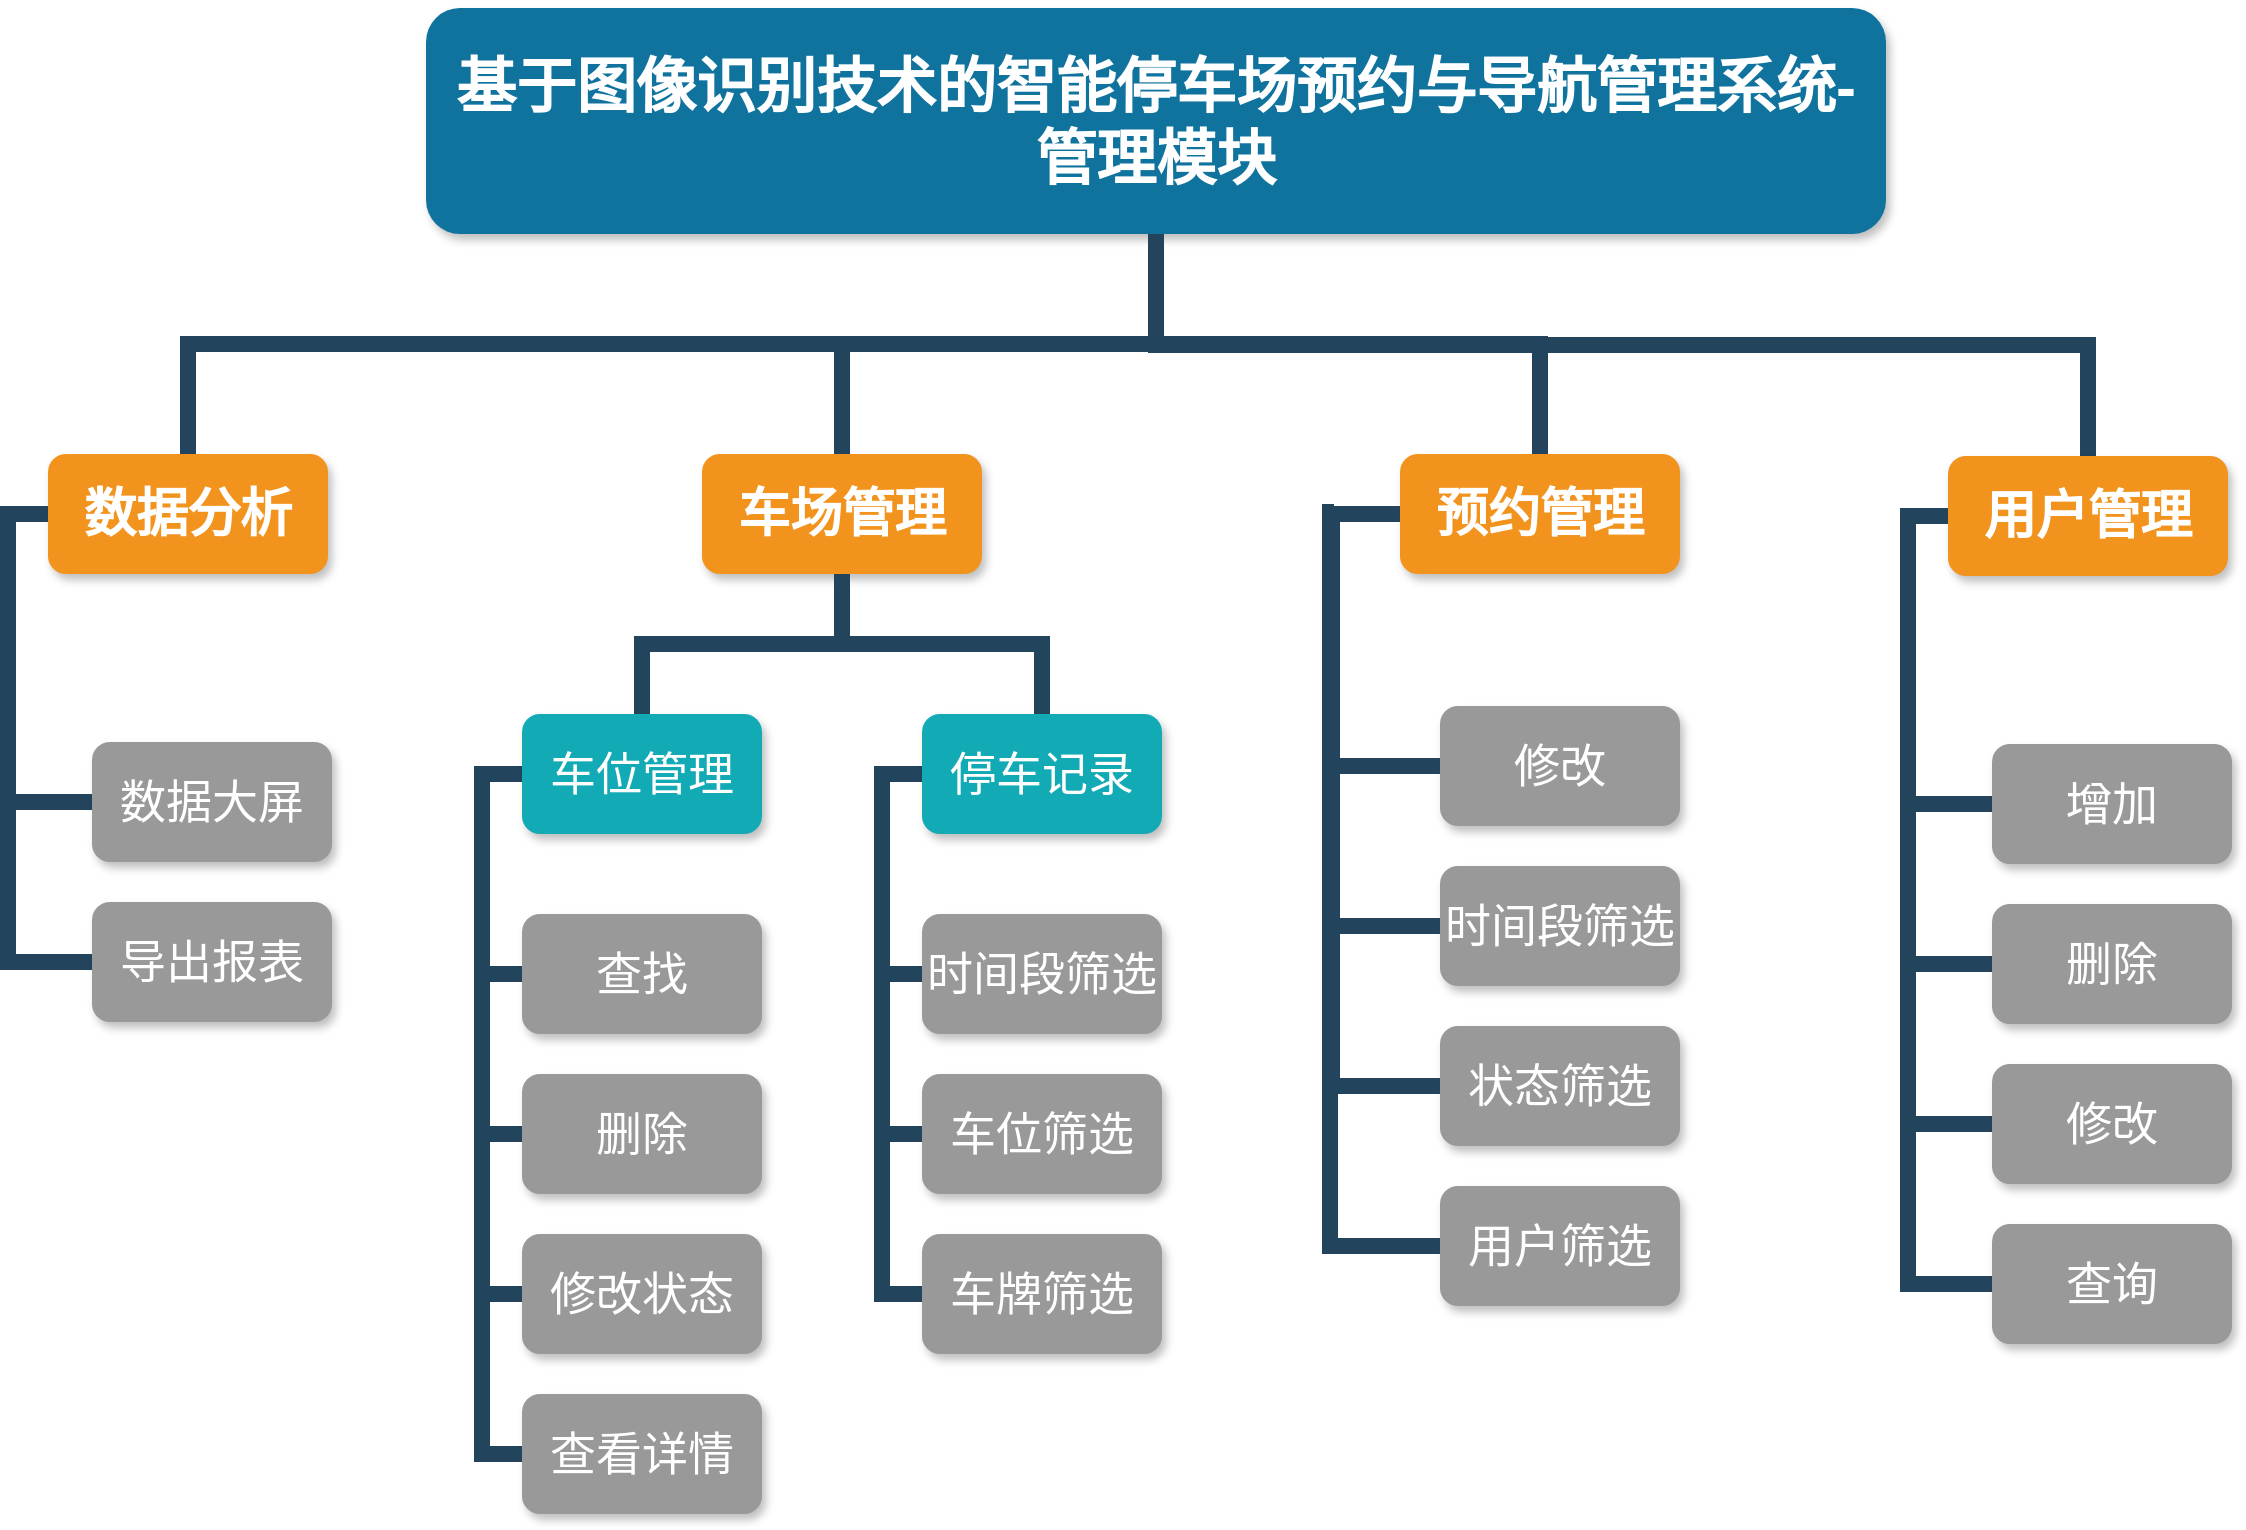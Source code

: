 <mxfile version="24.4.0" type="github">
  <diagram name="Page-1" id="64c3da0e-402f-94eb-ee01-a36477274f13">
    <mxGraphModel dx="1266" dy="1723" grid="0" gridSize="10" guides="1" tooltips="1" connect="1" arrows="1" fold="1" page="0" pageScale="1" pageWidth="1169" pageHeight="826" background="none" math="0" shadow="0">
      <root>
        <mxCell id="0" />
        <mxCell id="1" parent="0" />
        <mxCell id="2" value="基于图像识别技术的智能停车场预约与导航管理系统-管理模块" style="whiteSpace=wrap;rounded=1;shadow=1;fillColor=#10739E;strokeColor=none;fontColor=#FFFFFF;fontStyle=1;fontSize=30;" parent="1" vertex="1">
          <mxGeometry x="783" y="-53" width="730" height="113" as="geometry" />
        </mxCell>
        <mxCell id="4" value="数据分析" style="whiteSpace=wrap;rounded=1;fillColor=#F2931E;strokeColor=none;shadow=1;fontColor=#FFFFFF;fontStyle=1;fontSize=26;" parent="1" vertex="1">
          <mxGeometry x="594" y="170.0" width="140" height="60" as="geometry" />
        </mxCell>
        <mxCell id="6" value="车场管理" style="whiteSpace=wrap;rounded=1;fillColor=#F2931E;strokeColor=none;shadow=1;fontColor=#FFFFFF;fontStyle=1;fontSize=26;" parent="1" vertex="1">
          <mxGeometry x="921" y="170.0" width="140" height="60" as="geometry" />
        </mxCell>
        <mxCell id="7" value="预约管理" style="whiteSpace=wrap;rounded=1;fillColor=#F2931E;strokeColor=none;shadow=1;fontColor=#FFFFFF;fontStyle=1;fontSize=26;" parent="1" vertex="1">
          <mxGeometry x="1270" y="170.0" width="140" height="60" as="geometry" />
        </mxCell>
        <mxCell id="45" value="数据大屏" style="whiteSpace=wrap;rounded=1;fillColor=#999999;strokeColor=none;shadow=1;fontColor=#FFFFFF;fontStyle=0;fontSize=23;" parent="1" vertex="1">
          <mxGeometry x="616.0" y="314.0" width="120" height="60" as="geometry" />
        </mxCell>
        <mxCell id="46" value="导出报表" style="whiteSpace=wrap;rounded=1;fillColor=#999999;strokeColor=none;shadow=1;fontColor=#FFFFFF;fontStyle=0;fontSize=23;" parent="1" vertex="1">
          <mxGeometry x="616.0" y="394.0" width="120" height="60" as="geometry" />
        </mxCell>
        <mxCell id="118" value="" style="edgeStyle=elbowEdgeStyle;elbow=horizontal;rounded=0;fontColor=#000000;endArrow=none;endFill=0;strokeWidth=8;strokeColor=#23445D;exitX=0;exitY=0.5;exitDx=0;exitDy=0;" parent="1" source="4" target="45" edge="1">
          <mxGeometry width="100" height="100" relative="1" as="geometry">
            <mxPoint x="616" y="244.0" as="sourcePoint" />
            <mxPoint x="606.0" y="344" as="targetPoint" />
            <Array as="points">
              <mxPoint x="574" y="280" />
            </Array>
          </mxGeometry>
        </mxCell>
        <mxCell id="119" value="" style="edgeStyle=elbowEdgeStyle;elbow=horizontal;rounded=0;fontColor=#000000;endArrow=none;endFill=0;strokeWidth=8;strokeColor=#23445D;" parent="1" target="46" edge="1">
          <mxGeometry width="100" height="100" relative="1" as="geometry">
            <mxPoint x="584" y="200" as="sourcePoint" />
            <mxPoint x="606.0" y="424" as="targetPoint" />
            <Array as="points">
              <mxPoint x="574" y="320" />
            </Array>
          </mxGeometry>
        </mxCell>
        <mxCell id="133" value="车位管理" style="whiteSpace=wrap;rounded=1;fillColor=#12AAB5;strokeColor=none;shadow=1;fontColor=#FFFFFF;fontSize=23;" parent="1" vertex="1">
          <mxGeometry x="831.0" y="300.0" width="120" height="60" as="geometry" />
        </mxCell>
        <mxCell id="134" value="停车记录" style="whiteSpace=wrap;rounded=1;fillColor=#12AAB5;strokeColor=none;shadow=1;fontColor=#FFFFFF;fontSize=23;" parent="1" vertex="1">
          <mxGeometry x="1031.0" y="300.0" width="120" height="60" as="geometry" />
        </mxCell>
        <mxCell id="135" value="查找" style="whiteSpace=wrap;rounded=1;fillColor=#999999;strokeColor=none;shadow=1;fontColor=#FFFFFF;fontStyle=0;fontSize=23;" parent="1" vertex="1">
          <mxGeometry x="831.0" y="400.0" width="120" height="60" as="geometry" />
        </mxCell>
        <mxCell id="136" value="删除" style="whiteSpace=wrap;rounded=1;fillColor=#999999;strokeColor=none;shadow=1;fontColor=#FFFFFF;fontStyle=0;fontSize=23;" parent="1" vertex="1">
          <mxGeometry x="831.0" y="480.0" width="120" height="60" as="geometry" />
        </mxCell>
        <mxCell id="137" value="修改状态" style="whiteSpace=wrap;rounded=1;fillColor=#999999;strokeColor=none;shadow=1;fontColor=#FFFFFF;fontStyle=0;fontSize=23;" parent="1" vertex="1">
          <mxGeometry x="831.0" y="560.0" width="120" height="60" as="geometry" />
        </mxCell>
        <mxCell id="138" value="查看详情" style="whiteSpace=wrap;rounded=1;fillColor=#999999;strokeColor=none;shadow=1;fontColor=#FFFFFF;fontStyle=0;fontSize=23;" parent="1" vertex="1">
          <mxGeometry x="831" y="640.0" width="120" height="60" as="geometry" />
        </mxCell>
        <mxCell id="140" value="时间段筛选" style="whiteSpace=wrap;rounded=1;fillColor=#999999;strokeColor=none;shadow=1;fontColor=#FFFFFF;fontStyle=0;fontSize=23;" parent="1" vertex="1">
          <mxGeometry x="1031.0" y="400.0" width="120" height="60" as="geometry" />
        </mxCell>
        <mxCell id="141" value="车位筛选" style="whiteSpace=wrap;rounded=1;fillColor=#999999;strokeColor=none;shadow=1;fontColor=#FFFFFF;fontStyle=0;fontSize=23;" parent="1" vertex="1">
          <mxGeometry x="1031.0" y="480.0" width="120" height="60" as="geometry" />
        </mxCell>
        <mxCell id="142" value="车牌筛选" style="whiteSpace=wrap;rounded=1;fillColor=#999999;strokeColor=none;shadow=1;fontColor=#FFFFFF;fontStyle=0;fontSize=23;" parent="1" vertex="1">
          <mxGeometry x="1031.0" y="560.0" width="120" height="60" as="geometry" />
        </mxCell>
        <mxCell id="145" value="" style="edgeStyle=elbowEdgeStyle;elbow=horizontal;rounded=0;fontColor=#000000;endArrow=none;endFill=0;strokeWidth=8;strokeColor=#23445D;fontSize=23;" parent="1" source="133" target="135" edge="1">
          <mxGeometry width="100" height="100" relative="1" as="geometry">
            <mxPoint x="811" y="330.0" as="sourcePoint" />
            <mxPoint x="821.0" y="430" as="targetPoint" />
            <Array as="points">
              <mxPoint x="811" y="380" />
            </Array>
          </mxGeometry>
        </mxCell>
        <mxCell id="146" value="" style="edgeStyle=elbowEdgeStyle;elbow=horizontal;rounded=0;fontColor=#000000;endArrow=none;endFill=0;strokeWidth=8;strokeColor=#23445D;fontSize=23;" parent="1" source="133" target="136" edge="1">
          <mxGeometry width="100" height="100" relative="1" as="geometry">
            <mxPoint x="821" y="330" as="sourcePoint" />
            <mxPoint x="821.0" y="510" as="targetPoint" />
            <Array as="points">
              <mxPoint x="811" y="420" />
            </Array>
          </mxGeometry>
        </mxCell>
        <mxCell id="148" value="" style="edgeStyle=elbowEdgeStyle;elbow=horizontal;rounded=0;fontColor=#000000;endArrow=none;endFill=0;strokeWidth=8;strokeColor=#23445D;fontSize=23;" parent="1" source="133" target="138" edge="1">
          <mxGeometry width="100" height="100" relative="1" as="geometry">
            <mxPoint x="821" y="330" as="sourcePoint" />
            <mxPoint x="821" y="670" as="targetPoint" />
            <Array as="points">
              <mxPoint x="811" y="500" />
            </Array>
          </mxGeometry>
        </mxCell>
        <mxCell id="149" value="" style="edgeStyle=elbowEdgeStyle;elbow=horizontal;rounded=0;fontColor=#000000;endArrow=none;endFill=0;strokeWidth=8;strokeColor=#23445D;fontSize=23;" parent="1" source="133" target="137" edge="1">
          <mxGeometry width="100" height="100" relative="1" as="geometry">
            <mxPoint x="821" y="330" as="sourcePoint" />
            <mxPoint x="821.0" y="590" as="targetPoint" />
            <Array as="points">
              <mxPoint x="811" y="470" />
            </Array>
          </mxGeometry>
        </mxCell>
        <mxCell id="150" value="" style="edgeStyle=elbowEdgeStyle;elbow=horizontal;rounded=0;fontColor=#000000;endArrow=none;endFill=0;strokeWidth=8;strokeColor=#23445D;fontSize=23;" parent="1" source="134" target="140" edge="1">
          <mxGeometry width="100" height="100" relative="1" as="geometry">
            <mxPoint x="1001" y="330.0" as="sourcePoint" />
            <mxPoint x="1011.0" y="430" as="targetPoint" />
            <Array as="points">
              <mxPoint x="1011" y="380" />
            </Array>
          </mxGeometry>
        </mxCell>
        <mxCell id="151" value="" style="edgeStyle=elbowEdgeStyle;elbow=horizontal;rounded=0;fontColor=#000000;endArrow=none;endFill=0;strokeWidth=8;strokeColor=#23445D;fontSize=23;" parent="1" source="134" target="141" edge="1">
          <mxGeometry width="100" height="100" relative="1" as="geometry">
            <mxPoint x="1011" y="330" as="sourcePoint" />
            <mxPoint x="1011.0" y="510" as="targetPoint" />
            <Array as="points">
              <mxPoint x="1011" y="420" />
            </Array>
          </mxGeometry>
        </mxCell>
        <mxCell id="154" value="" style="edgeStyle=elbowEdgeStyle;elbow=horizontal;rounded=0;fontColor=#000000;endArrow=none;endFill=0;strokeWidth=8;strokeColor=#23445D;fontSize=23;" parent="1" source="134" target="142" edge="1">
          <mxGeometry width="100" height="100" relative="1" as="geometry">
            <mxPoint x="1011" y="330" as="sourcePoint" />
            <mxPoint x="1011.0" y="590" as="targetPoint" />
            <Array as="points">
              <mxPoint x="1011" y="470" />
            </Array>
          </mxGeometry>
        </mxCell>
        <mxCell id="162" value="修改" style="whiteSpace=wrap;rounded=1;fillColor=#999999;strokeColor=none;shadow=1;fontColor=#FFFFFF;fontStyle=0;fontSize=23;" parent="1" vertex="1">
          <mxGeometry x="1290.0" y="296.0" width="120" height="60" as="geometry" />
        </mxCell>
        <mxCell id="163" value="时间段筛选" style="whiteSpace=wrap;rounded=1;fillColor=#999999;strokeColor=none;shadow=1;fontColor=#FFFFFF;fontStyle=0;fontSize=23;" parent="1" vertex="1">
          <mxGeometry x="1290.0" y="376.0" width="120" height="60" as="geometry" />
        </mxCell>
        <mxCell id="164" value="状态筛选" style="whiteSpace=wrap;rounded=1;fillColor=#999999;strokeColor=none;shadow=1;fontColor=#FFFFFF;fontStyle=0;fontSize=23;" parent="1" vertex="1">
          <mxGeometry x="1290.0" y="456.0" width="120" height="60" as="geometry" />
        </mxCell>
        <mxCell id="165" value="用户筛选" style="whiteSpace=wrap;rounded=1;fillColor=#999999;strokeColor=none;shadow=1;fontColor=#FFFFFF;fontStyle=0;fontSize=23;" parent="1" vertex="1">
          <mxGeometry x="1290.0" y="536.0" width="120" height="60" as="geometry" />
        </mxCell>
        <mxCell id="172" value="" style="edgeStyle=elbowEdgeStyle;elbow=horizontal;rounded=0;fontColor=#000000;endArrow=none;endFill=0;strokeWidth=8;strokeColor=#23445D;fontSize=23;exitX=0;exitY=0.5;exitDx=0;exitDy=0;" parent="1" source="7" target="162" edge="1">
          <mxGeometry width="100" height="100" relative="1" as="geometry">
            <mxPoint x="1290.0" y="330.0" as="sourcePoint" />
            <mxPoint x="1270.0" y="430.0" as="targetPoint" />
            <Array as="points">
              <mxPoint x="1236" y="398" />
              <mxPoint x="1270" y="380.0" />
            </Array>
          </mxGeometry>
        </mxCell>
        <mxCell id="173" value="" style="edgeStyle=elbowEdgeStyle;elbow=horizontal;rounded=0;fontColor=#000000;endArrow=none;endFill=0;strokeWidth=8;strokeColor=#23445D;fontSize=23;exitX=0;exitY=0.5;exitDx=0;exitDy=0;" parent="1" source="7" target="163" edge="1">
          <mxGeometry width="100" height="100" relative="1" as="geometry">
            <mxPoint x="1290.0" y="330.0" as="sourcePoint" />
            <mxPoint x="1270.0" y="510.0" as="targetPoint" />
            <Array as="points">
              <mxPoint x="1236" y="367" />
              <mxPoint x="1270" y="420.0" />
            </Array>
          </mxGeometry>
        </mxCell>
        <mxCell id="175" value="" style="edgeStyle=elbowEdgeStyle;elbow=horizontal;rounded=0;fontColor=#000000;endArrow=none;endFill=0;strokeWidth=8;strokeColor=#23445D;fontSize=23;exitX=0;exitY=0.5;exitDx=0;exitDy=0;" parent="1" target="165" edge="1">
          <mxGeometry width="100" height="100" relative="1" as="geometry">
            <mxPoint x="1237" y="199.0" as="sourcePoint" />
            <mxPoint x="1257.0" y="669.0" as="targetPoint" />
            <Array as="points">
              <mxPoint x="1235" y="622" />
              <mxPoint x="1237" y="499.0" />
            </Array>
          </mxGeometry>
        </mxCell>
        <mxCell id="176" value="" style="edgeStyle=elbowEdgeStyle;elbow=horizontal;rounded=0;fontColor=#000000;endArrow=none;endFill=0;strokeWidth=8;strokeColor=#23445D;fontSize=23;exitX=0;exitY=0.5;exitDx=0;exitDy=0;entryX=0;entryY=0.5;entryDx=0;entryDy=0;" parent="1" source="7" target="164" edge="1">
          <mxGeometry width="100" height="100" relative="1" as="geometry">
            <mxPoint x="1360" y="330.0" as="sourcePoint" />
            <mxPoint x="1360.0" y="590.0" as="targetPoint" />
            <Array as="points">
              <mxPoint x="1236" y="406" />
            </Array>
          </mxGeometry>
        </mxCell>
        <mxCell id="221" value="" style="edgeStyle=elbowEdgeStyle;elbow=vertical;rounded=0;fontColor=#000000;endArrow=none;endFill=0;strokeWidth=8;strokeColor=#23445D;" parent="1" source="6" target="133" edge="1">
          <mxGeometry width="100" height="100" relative="1" as="geometry">
            <mxPoint x="801" y="270" as="sourcePoint" />
            <mxPoint x="901" y="170" as="targetPoint" />
          </mxGeometry>
        </mxCell>
        <mxCell id="222" value="" style="edgeStyle=elbowEdgeStyle;elbow=vertical;rounded=0;fontColor=#000000;endArrow=none;endFill=0;strokeWidth=8;strokeColor=#23445D;" parent="1" source="6" target="134" edge="1">
          <mxGeometry width="100" height="100" relative="1" as="geometry">
            <mxPoint x="1051" y="280" as="sourcePoint" />
            <mxPoint x="1151" y="180" as="targetPoint" />
          </mxGeometry>
        </mxCell>
        <mxCell id="230" value="" style="edgeStyle=elbowEdgeStyle;elbow=vertical;rounded=0;fontColor=#000000;endArrow=none;endFill=0;strokeWidth=8;strokeColor=#23445D;fontSize=22;exitX=0.5;exitY=1;exitDx=0;exitDy=0;" parent="1" source="2" target="4" edge="1">
          <mxGeometry width="100" height="100" relative="1" as="geometry">
            <mxPoint x="1178" y="110" as="sourcePoint" />
            <mxPoint x="671" y="50" as="targetPoint" />
          </mxGeometry>
        </mxCell>
        <mxCell id="231" value="" style="edgeStyle=elbowEdgeStyle;elbow=vertical;rounded=0;fontColor=#000000;endArrow=none;endFill=0;strokeWidth=8;strokeColor=#23445D;fontSize=22;exitX=0.5;exitY=1;exitDx=0;exitDy=0;" parent="1" source="2" target="6" edge="1">
          <mxGeometry width="100" height="100" relative="1" as="geometry">
            <mxPoint x="1178" y="110" as="sourcePoint" />
            <mxPoint x="681" y="60" as="targetPoint" />
          </mxGeometry>
        </mxCell>
        <mxCell id="232" value="" style="edgeStyle=elbowEdgeStyle;elbow=vertical;rounded=0;fontColor=#000000;endArrow=none;endFill=0;strokeWidth=8;strokeColor=#23445D;fontSize=22;" parent="1" source="2" target="7" edge="1">
          <mxGeometry width="100" height="100" relative="1" as="geometry">
            <mxPoint x="570" y="170" as="sourcePoint" />
            <mxPoint x="670" y="70" as="targetPoint" />
          </mxGeometry>
        </mxCell>
        <mxCell id="233" value="" style="edgeStyle=elbowEdgeStyle;elbow=vertical;rounded=0;fontColor=#000000;endArrow=none;endFill=0;strokeWidth=8;strokeColor=#23445D;entryX=0.5;entryY=0;entryDx=0;entryDy=0;fontSize=22;" parent="1" source="2" target="1YZGZxJ3yRro4QZDPijv-245" edge="1">
          <mxGeometry width="100" height="100" relative="1" as="geometry">
            <mxPoint x="580" y="180" as="sourcePoint" />
            <mxPoint x="1710" y="170" as="targetPoint" />
          </mxGeometry>
        </mxCell>
        <mxCell id="1YZGZxJ3yRro4QZDPijv-245" value="用户管理" style="whiteSpace=wrap;rounded=1;fillColor=#F2931E;strokeColor=none;shadow=1;fontColor=#FFFFFF;fontStyle=1;fontSize=26;" parent="1" vertex="1">
          <mxGeometry x="1544" y="171.0" width="140" height="60" as="geometry" />
        </mxCell>
        <mxCell id="1YZGZxJ3yRro4QZDPijv-246" value="增加" style="whiteSpace=wrap;rounded=1;fillColor=#999999;strokeColor=none;shadow=1;fontColor=#FFFFFF;fontStyle=0;fontSize=23;" parent="1" vertex="1">
          <mxGeometry x="1566.0" y="315.0" width="120" height="60" as="geometry" />
        </mxCell>
        <mxCell id="1YZGZxJ3yRro4QZDPijv-247" value="删除" style="whiteSpace=wrap;rounded=1;fillColor=#999999;strokeColor=none;shadow=1;fontColor=#FFFFFF;fontStyle=0;fontSize=23;" parent="1" vertex="1">
          <mxGeometry x="1566" y="395.0" width="120" height="60" as="geometry" />
        </mxCell>
        <mxCell id="1YZGZxJ3yRro4QZDPijv-248" value="修改" style="whiteSpace=wrap;rounded=1;fillColor=#999999;strokeColor=none;shadow=1;fontColor=#FFFFFF;fontStyle=0;fontSize=23;" parent="1" vertex="1">
          <mxGeometry x="1566.0" y="475.0" width="120" height="60" as="geometry" />
        </mxCell>
        <mxCell id="1YZGZxJ3yRro4QZDPijv-249" value="查询" style="whiteSpace=wrap;rounded=1;fillColor=#999999;strokeColor=none;shadow=1;fontColor=#FFFFFF;fontStyle=0;fontSize=23;" parent="1" vertex="1">
          <mxGeometry x="1566" y="555.0" width="120" height="60" as="geometry" />
        </mxCell>
        <mxCell id="1YZGZxJ3yRro4QZDPijv-251" value="" style="edgeStyle=elbowEdgeStyle;elbow=horizontal;rounded=0;fontColor=#000000;endArrow=none;endFill=0;strokeWidth=8;strokeColor=#23445D;exitX=0;exitY=0.5;exitDx=0;exitDy=0;" parent="1" source="1YZGZxJ3yRro4QZDPijv-245" target="1YZGZxJ3yRro4QZDPijv-246" edge="1">
          <mxGeometry width="100" height="100" relative="1" as="geometry">
            <mxPoint x="1566" y="245.0" as="sourcePoint" />
            <mxPoint x="1556.0" y="345" as="targetPoint" />
            <Array as="points">
              <mxPoint x="1524" y="281" />
            </Array>
          </mxGeometry>
        </mxCell>
        <mxCell id="1YZGZxJ3yRro4QZDPijv-252" value="" style="edgeStyle=elbowEdgeStyle;elbow=horizontal;rounded=0;fontColor=#000000;endArrow=none;endFill=0;strokeWidth=8;strokeColor=#23445D;" parent="1" target="1YZGZxJ3yRro4QZDPijv-247" edge="1">
          <mxGeometry width="100" height="100" relative="1" as="geometry">
            <mxPoint x="1534" y="201" as="sourcePoint" />
            <mxPoint x="1556.0" y="425" as="targetPoint" />
            <Array as="points">
              <mxPoint x="1524" y="321" />
            </Array>
          </mxGeometry>
        </mxCell>
        <mxCell id="1YZGZxJ3yRro4QZDPijv-254" value="" style="edgeStyle=elbowEdgeStyle;elbow=horizontal;rounded=0;fontColor=#000000;endArrow=none;endFill=0;strokeWidth=8;strokeColor=#23445D;exitX=0;exitY=0.5;exitDx=0;exitDy=0;" parent="1" source="1YZGZxJ3yRro4QZDPijv-245" target="1YZGZxJ3yRro4QZDPijv-249" edge="1">
          <mxGeometry width="100" height="100" relative="1" as="geometry">
            <mxPoint x="1566" y="245.0" as="sourcePoint" />
            <mxPoint x="1556" y="585" as="targetPoint" />
            <Array as="points">
              <mxPoint x="1524" y="281" />
              <mxPoint x="1546" y="415" />
            </Array>
          </mxGeometry>
        </mxCell>
        <mxCell id="1YZGZxJ3yRro4QZDPijv-255" value="" style="edgeStyle=elbowEdgeStyle;elbow=horizontal;rounded=0;fontColor=#000000;endArrow=none;endFill=0;strokeWidth=8;strokeColor=#23445D;exitX=0;exitY=0.5;exitDx=0;exitDy=0;" parent="1" source="1YZGZxJ3yRro4QZDPijv-245" target="1YZGZxJ3yRro4QZDPijv-248" edge="1">
          <mxGeometry width="100" height="100" relative="1" as="geometry">
            <mxPoint x="1454" y="331.0" as="sourcePoint" />
            <mxPoint x="1444.0" y="591" as="targetPoint" />
            <Array as="points">
              <mxPoint x="1524" y="401" />
            </Array>
          </mxGeometry>
        </mxCell>
      </root>
    </mxGraphModel>
  </diagram>
</mxfile>
